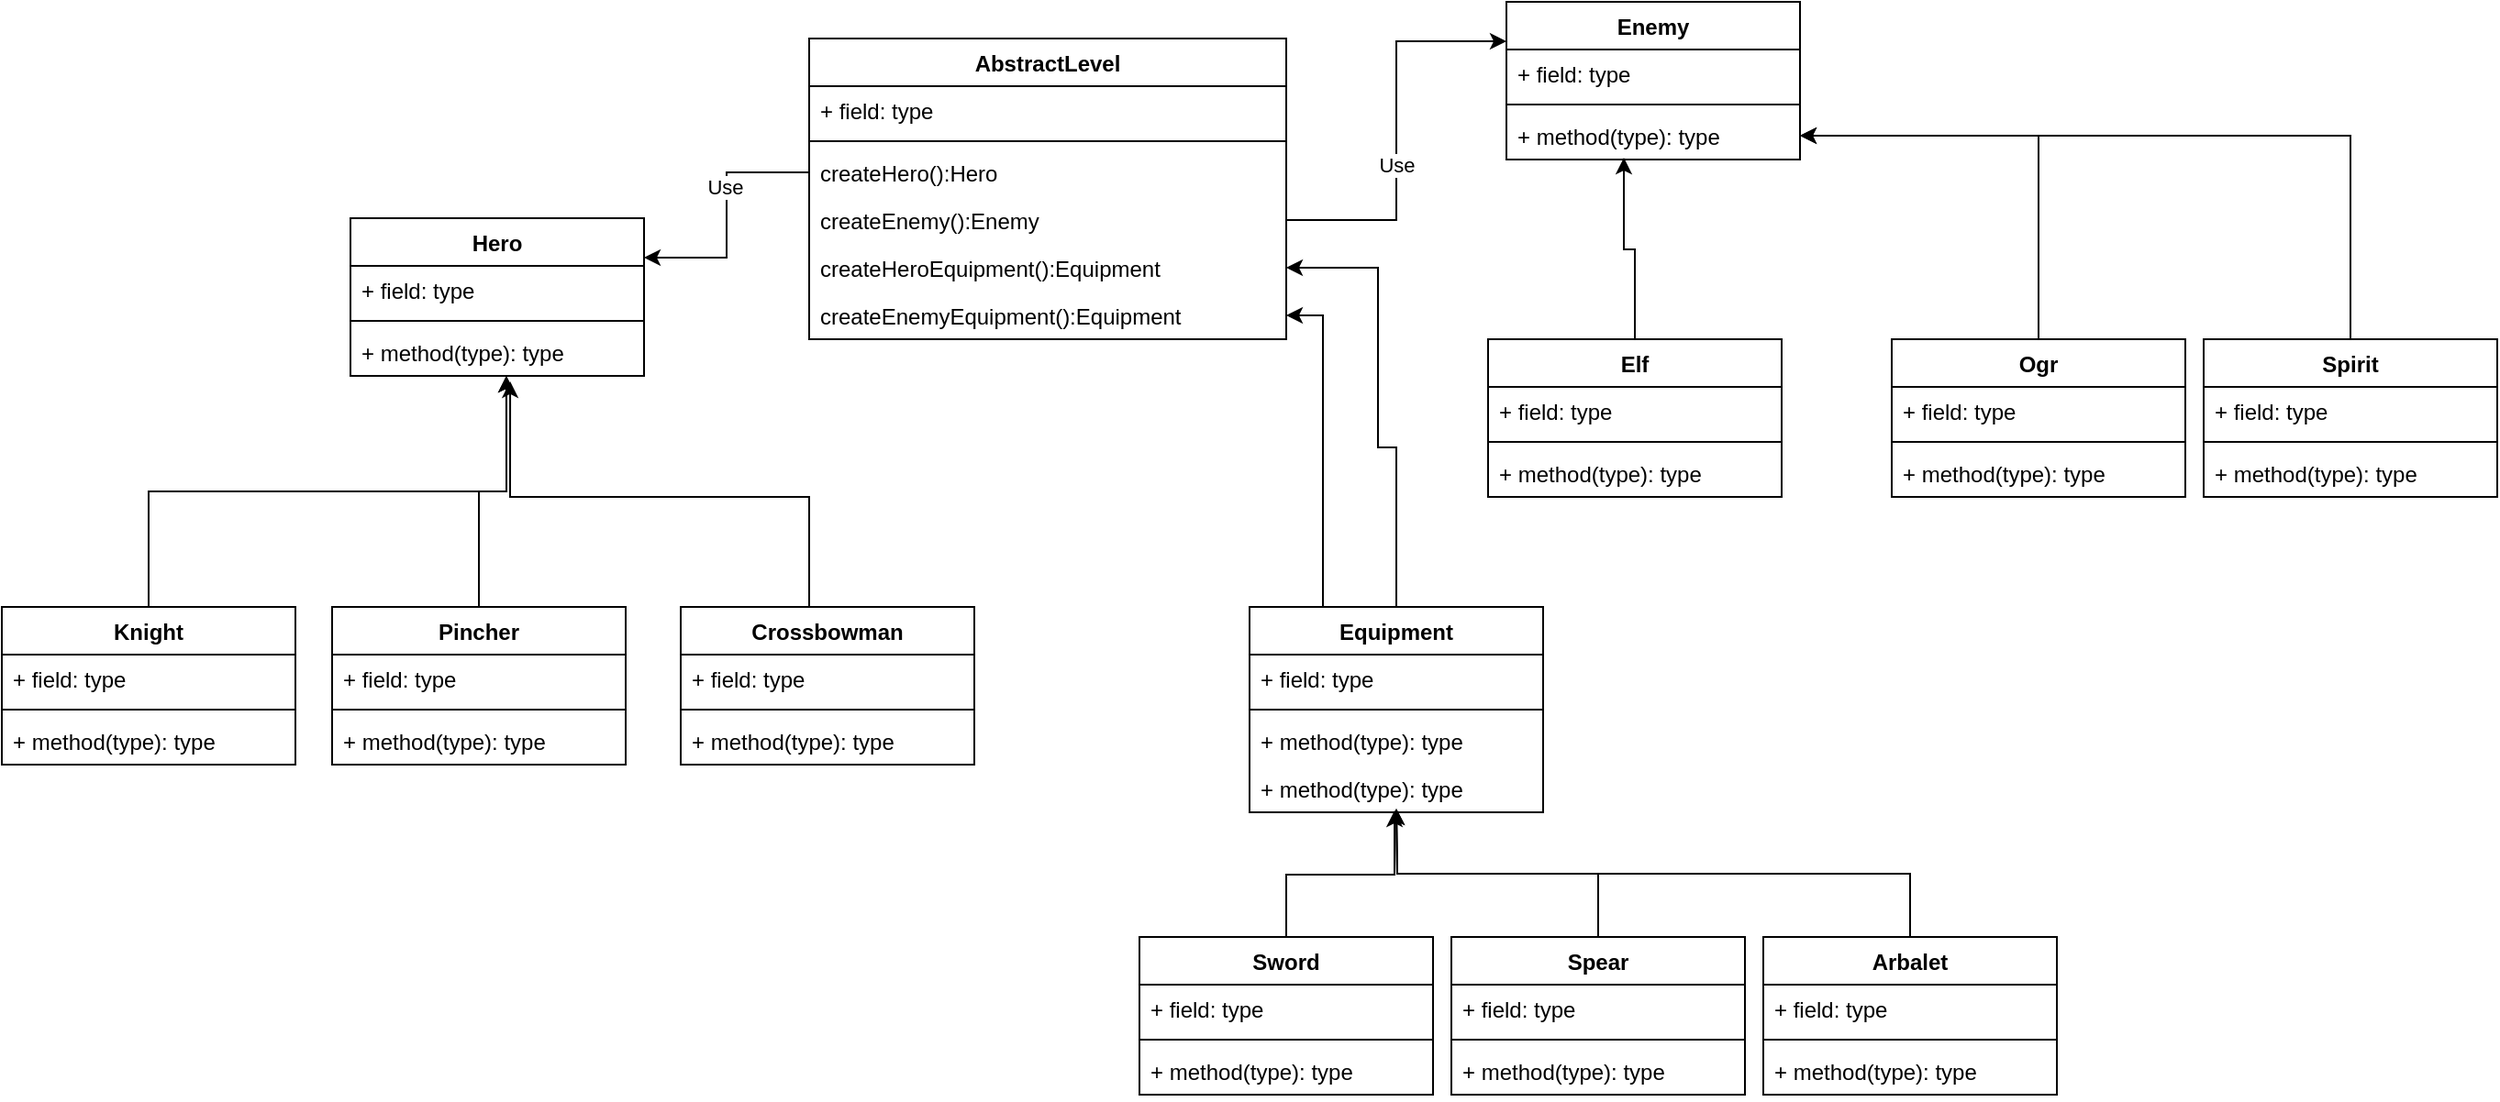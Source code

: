 <mxfile version="20.8.10" type="device"><diagram name="Страница 1" id="veFcCbqgvH6enh7yUtm1"><mxGraphModel dx="2501" dy="844" grid="1" gridSize="10" guides="1" tooltips="1" connect="1" arrows="1" fold="1" page="1" pageScale="1" pageWidth="827" pageHeight="1169" math="0" shadow="0"><root><mxCell id="0"/><mxCell id="1" parent="0"/><mxCell id="Td1UQNcLYzztGhG6Ax0s-2" value="Hero" style="swimlane;fontStyle=1;align=center;verticalAlign=top;childLayout=stackLayout;horizontal=1;startSize=26;horizontalStack=0;resizeParent=1;resizeParentMax=0;resizeLast=0;collapsible=1;marginBottom=0;" parent="1" vertex="1"><mxGeometry x="-40" y="468" width="160" height="86" as="geometry"/></mxCell><mxCell id="Td1UQNcLYzztGhG6Ax0s-3" value="+ field: type" style="text;strokeColor=none;fillColor=none;align=left;verticalAlign=top;spacingLeft=4;spacingRight=4;overflow=hidden;rotatable=0;points=[[0,0.5],[1,0.5]];portConstraint=eastwest;" parent="Td1UQNcLYzztGhG6Ax0s-2" vertex="1"><mxGeometry y="26" width="160" height="26" as="geometry"/></mxCell><mxCell id="Td1UQNcLYzztGhG6Ax0s-4" value="" style="line;strokeWidth=1;fillColor=none;align=left;verticalAlign=middle;spacingTop=-1;spacingLeft=3;spacingRight=3;rotatable=0;labelPosition=right;points=[];portConstraint=eastwest;strokeColor=inherit;" parent="Td1UQNcLYzztGhG6Ax0s-2" vertex="1"><mxGeometry y="52" width="160" height="8" as="geometry"/></mxCell><mxCell id="Td1UQNcLYzztGhG6Ax0s-5" value="+ method(type): type" style="text;strokeColor=none;fillColor=none;align=left;verticalAlign=top;spacingLeft=4;spacingRight=4;overflow=hidden;rotatable=0;points=[[0,0.5],[1,0.5]];portConstraint=eastwest;" parent="Td1UQNcLYzztGhG6Ax0s-2" vertex="1"><mxGeometry y="60" width="160" height="26" as="geometry"/></mxCell><mxCell id="Td1UQNcLYzztGhG6Ax0s-15" value="Enemy" style="swimlane;fontStyle=1;align=center;verticalAlign=top;childLayout=stackLayout;horizontal=1;startSize=26;horizontalStack=0;resizeParent=1;resizeParentMax=0;resizeLast=0;collapsible=1;marginBottom=0;" parent="1" vertex="1"><mxGeometry x="590" y="350" width="160" height="86" as="geometry"/></mxCell><mxCell id="Td1UQNcLYzztGhG6Ax0s-16" value="+ field: type" style="text;strokeColor=none;fillColor=none;align=left;verticalAlign=top;spacingLeft=4;spacingRight=4;overflow=hidden;rotatable=0;points=[[0,0.5],[1,0.5]];portConstraint=eastwest;" parent="Td1UQNcLYzztGhG6Ax0s-15" vertex="1"><mxGeometry y="26" width="160" height="26" as="geometry"/></mxCell><mxCell id="Td1UQNcLYzztGhG6Ax0s-17" value="" style="line;strokeWidth=1;fillColor=none;align=left;verticalAlign=middle;spacingTop=-1;spacingLeft=3;spacingRight=3;rotatable=0;labelPosition=right;points=[];portConstraint=eastwest;strokeColor=inherit;" parent="Td1UQNcLYzztGhG6Ax0s-15" vertex="1"><mxGeometry y="52" width="160" height="8" as="geometry"/></mxCell><mxCell id="Td1UQNcLYzztGhG6Ax0s-18" value="+ method(type): type" style="text;strokeColor=none;fillColor=none;align=left;verticalAlign=top;spacingLeft=4;spacingRight=4;overflow=hidden;rotatable=0;points=[[0,0.5],[1,0.5]];portConstraint=eastwest;" parent="Td1UQNcLYzztGhG6Ax0s-15" vertex="1"><mxGeometry y="60" width="160" height="26" as="geometry"/></mxCell><mxCell id="Td1UQNcLYzztGhG6Ax0s-53" style="edgeStyle=orthogonalEdgeStyle;rounded=0;orthogonalLoop=1;jettySize=auto;html=1;exitX=0.5;exitY=0;exitDx=0;exitDy=0;entryX=1;entryY=0.5;entryDx=0;entryDy=0;" parent="1" source="Td1UQNcLYzztGhG6Ax0s-19" target="Td1UQNcLYzztGhG6Ax0s-46" edge="1"><mxGeometry relative="1" as="geometry"><Array as="points"><mxPoint x="520" y="593"/></Array></mxGeometry></mxCell><mxCell id="Td1UQNcLYzztGhG6Ax0s-64" style="edgeStyle=orthogonalEdgeStyle;rounded=0;orthogonalLoop=1;jettySize=auto;html=1;exitX=0.25;exitY=0;exitDx=0;exitDy=0;entryX=1;entryY=0.5;entryDx=0;entryDy=0;" parent="1" source="Td1UQNcLYzztGhG6Ax0s-19" target="Td1UQNcLYzztGhG6Ax0s-47" edge="1"><mxGeometry relative="1" as="geometry"/></mxCell><mxCell id="Td1UQNcLYzztGhG6Ax0s-19" value="Equipment" style="swimlane;fontStyle=1;align=center;verticalAlign=top;childLayout=stackLayout;horizontal=1;startSize=26;horizontalStack=0;resizeParent=1;resizeParentMax=0;resizeLast=0;collapsible=1;marginBottom=0;" parent="1" vertex="1"><mxGeometry x="450" y="680" width="160" height="112" as="geometry"/></mxCell><mxCell id="Td1UQNcLYzztGhG6Ax0s-20" value="+ field: type" style="text;strokeColor=none;fillColor=none;align=left;verticalAlign=top;spacingLeft=4;spacingRight=4;overflow=hidden;rotatable=0;points=[[0,0.5],[1,0.5]];portConstraint=eastwest;" parent="Td1UQNcLYzztGhG6Ax0s-19" vertex="1"><mxGeometry y="26" width="160" height="26" as="geometry"/></mxCell><mxCell id="Td1UQNcLYzztGhG6Ax0s-21" value="" style="line;strokeWidth=1;fillColor=none;align=left;verticalAlign=middle;spacingTop=-1;spacingLeft=3;spacingRight=3;rotatable=0;labelPosition=right;points=[];portConstraint=eastwest;strokeColor=inherit;" parent="Td1UQNcLYzztGhG6Ax0s-19" vertex="1"><mxGeometry y="52" width="160" height="8" as="geometry"/></mxCell><mxCell id="Td1UQNcLYzztGhG6Ax0s-22" value="+ method(type): type" style="text;strokeColor=none;fillColor=none;align=left;verticalAlign=top;spacingLeft=4;spacingRight=4;overflow=hidden;rotatable=0;points=[[0,0.5],[1,0.5]];portConstraint=eastwest;" parent="Td1UQNcLYzztGhG6Ax0s-19" vertex="1"><mxGeometry y="60" width="160" height="26" as="geometry"/></mxCell><mxCell id="Td1UQNcLYzztGhG6Ax0s-62" value="+ method(type): type" style="text;strokeColor=none;fillColor=none;align=left;verticalAlign=top;spacingLeft=4;spacingRight=4;overflow=hidden;rotatable=0;points=[[0,0.5],[1,0.5]];portConstraint=eastwest;" parent="Td1UQNcLYzztGhG6Ax0s-19" vertex="1"><mxGeometry y="86" width="160" height="26" as="geometry"/></mxCell><mxCell id="Td1UQNcLYzztGhG6Ax0s-41" value="AbstractLevel" style="swimlane;fontStyle=1;align=center;verticalAlign=top;childLayout=stackLayout;horizontal=1;startSize=26;horizontalStack=0;resizeParent=1;resizeParentMax=0;resizeLast=0;collapsible=1;marginBottom=0;" parent="1" vertex="1"><mxGeometry x="210" y="370" width="260" height="164" as="geometry"/></mxCell><mxCell id="Td1UQNcLYzztGhG6Ax0s-42" value="+ field: type" style="text;strokeColor=none;fillColor=none;align=left;verticalAlign=top;spacingLeft=4;spacingRight=4;overflow=hidden;rotatable=0;points=[[0,0.5],[1,0.5]];portConstraint=eastwest;" parent="Td1UQNcLYzztGhG6Ax0s-41" vertex="1"><mxGeometry y="26" width="260" height="26" as="geometry"/></mxCell><mxCell id="Td1UQNcLYzztGhG6Ax0s-43" value="" style="line;strokeWidth=1;fillColor=none;align=left;verticalAlign=middle;spacingTop=-1;spacingLeft=3;spacingRight=3;rotatable=0;labelPosition=right;points=[];portConstraint=eastwest;strokeColor=inherit;" parent="Td1UQNcLYzztGhG6Ax0s-41" vertex="1"><mxGeometry y="52" width="260" height="8" as="geometry"/></mxCell><mxCell id="Td1UQNcLYzztGhG6Ax0s-44" value="createHero():Hero" style="text;strokeColor=none;fillColor=none;align=left;verticalAlign=top;spacingLeft=4;spacingRight=4;overflow=hidden;rotatable=0;points=[[0,0.5],[1,0.5]];portConstraint=eastwest;" parent="Td1UQNcLYzztGhG6Ax0s-41" vertex="1"><mxGeometry y="60" width="260" height="26" as="geometry"/></mxCell><mxCell id="Td1UQNcLYzztGhG6Ax0s-45" value="createEnemy():Enemy" style="text;strokeColor=none;fillColor=none;align=left;verticalAlign=top;spacingLeft=4;spacingRight=4;overflow=hidden;rotatable=0;points=[[0,0.5],[1,0.5]];portConstraint=eastwest;" parent="Td1UQNcLYzztGhG6Ax0s-41" vertex="1"><mxGeometry y="86" width="260" height="26" as="geometry"/></mxCell><mxCell id="Td1UQNcLYzztGhG6Ax0s-46" value="createHeroEquipment():Equipment" style="text;strokeColor=none;fillColor=none;align=left;verticalAlign=top;spacingLeft=4;spacingRight=4;overflow=hidden;rotatable=0;points=[[0,0.5],[1,0.5]];portConstraint=eastwest;" parent="Td1UQNcLYzztGhG6Ax0s-41" vertex="1"><mxGeometry y="112" width="260" height="26" as="geometry"/></mxCell><mxCell id="Td1UQNcLYzztGhG6Ax0s-47" value="createEnemyEquipment():Equipment" style="text;strokeColor=none;fillColor=none;align=left;verticalAlign=top;spacingLeft=4;spacingRight=4;overflow=hidden;rotatable=0;points=[[0,0.5],[1,0.5]];portConstraint=eastwest;" parent="Td1UQNcLYzztGhG6Ax0s-41" vertex="1"><mxGeometry y="138" width="260" height="26" as="geometry"/></mxCell><mxCell id="Td1UQNcLYzztGhG6Ax0s-54" style="edgeStyle=orthogonalEdgeStyle;rounded=0;orthogonalLoop=1;jettySize=auto;html=1;exitX=0;exitY=0.5;exitDx=0;exitDy=0;entryX=1;entryY=0.25;entryDx=0;entryDy=0;" parent="1" source="Td1UQNcLYzztGhG6Ax0s-44" target="Td1UQNcLYzztGhG6Ax0s-2" edge="1"><mxGeometry relative="1" as="geometry"/></mxCell><mxCell id="Td1UQNcLYzztGhG6Ax0s-55" value="Use" style="edgeLabel;html=1;align=center;verticalAlign=middle;resizable=0;points=[];" parent="Td1UQNcLYzztGhG6Ax0s-54" vertex="1" connectable="0"><mxGeometry x="-0.231" y="-1" relative="1" as="geometry"><mxPoint as="offset"/></mxGeometry></mxCell><mxCell id="Td1UQNcLYzztGhG6Ax0s-56" style="edgeStyle=orthogonalEdgeStyle;rounded=0;orthogonalLoop=1;jettySize=auto;html=1;exitX=1;exitY=0.5;exitDx=0;exitDy=0;entryX=0;entryY=0.25;entryDx=0;entryDy=0;" parent="1" source="Td1UQNcLYzztGhG6Ax0s-45" target="Td1UQNcLYzztGhG6Ax0s-15" edge="1"><mxGeometry relative="1" as="geometry"/></mxCell><mxCell id="Td1UQNcLYzztGhG6Ax0s-57" value="Use" style="edgeLabel;html=1;align=center;verticalAlign=middle;resizable=0;points=[];" parent="Td1UQNcLYzztGhG6Ax0s-56" vertex="1" connectable="0"><mxGeometry x="-0.169" relative="1" as="geometry"><mxPoint as="offset"/></mxGeometry></mxCell><mxCell id="FiCslJUBk70ijdVlPrHh-14" style="edgeStyle=orthogonalEdgeStyle;rounded=0;orthogonalLoop=1;jettySize=auto;html=1;exitX=0.5;exitY=0;exitDx=0;exitDy=0;entryX=0.531;entryY=1;entryDx=0;entryDy=0;entryPerimeter=0;" parent="1" source="FiCslJUBk70ijdVlPrHh-2" target="Td1UQNcLYzztGhG6Ax0s-5" edge="1"><mxGeometry relative="1" as="geometry"/></mxCell><mxCell id="FiCslJUBk70ijdVlPrHh-2" value="Knight" style="swimlane;fontStyle=1;align=center;verticalAlign=top;childLayout=stackLayout;horizontal=1;startSize=26;horizontalStack=0;resizeParent=1;resizeParentMax=0;resizeLast=0;collapsible=1;marginBottom=0;" parent="1" vertex="1"><mxGeometry x="-230" y="680" width="160" height="86" as="geometry"/></mxCell><mxCell id="FiCslJUBk70ijdVlPrHh-3" value="+ field: type" style="text;strokeColor=none;fillColor=none;align=left;verticalAlign=top;spacingLeft=4;spacingRight=4;overflow=hidden;rotatable=0;points=[[0,0.5],[1,0.5]];portConstraint=eastwest;" parent="FiCslJUBk70ijdVlPrHh-2" vertex="1"><mxGeometry y="26" width="160" height="26" as="geometry"/></mxCell><mxCell id="FiCslJUBk70ijdVlPrHh-4" value="" style="line;strokeWidth=1;fillColor=none;align=left;verticalAlign=middle;spacingTop=-1;spacingLeft=3;spacingRight=3;rotatable=0;labelPosition=right;points=[];portConstraint=eastwest;strokeColor=inherit;" parent="FiCslJUBk70ijdVlPrHh-2" vertex="1"><mxGeometry y="52" width="160" height="8" as="geometry"/></mxCell><mxCell id="FiCslJUBk70ijdVlPrHh-5" value="+ method(type): type" style="text;strokeColor=none;fillColor=none;align=left;verticalAlign=top;spacingLeft=4;spacingRight=4;overflow=hidden;rotatable=0;points=[[0,0.5],[1,0.5]];portConstraint=eastwest;" parent="FiCslJUBk70ijdVlPrHh-2" vertex="1"><mxGeometry y="60" width="160" height="26" as="geometry"/></mxCell><mxCell id="FiCslJUBk70ijdVlPrHh-16" style="edgeStyle=orthogonalEdgeStyle;rounded=0;orthogonalLoop=1;jettySize=auto;html=1;exitX=0.5;exitY=0;exitDx=0;exitDy=0;entryX=0.544;entryY=1.115;entryDx=0;entryDy=0;entryPerimeter=0;" parent="1" source="FiCslJUBk70ijdVlPrHh-6" target="Td1UQNcLYzztGhG6Ax0s-5" edge="1"><mxGeometry relative="1" as="geometry"><mxPoint x="40" y="550" as="targetPoint"/><Array as="points"><mxPoint x="210" y="680"/><mxPoint x="210" y="620"/><mxPoint x="47" y="620"/></Array></mxGeometry></mxCell><mxCell id="FiCslJUBk70ijdVlPrHh-6" value="Crossbowman" style="swimlane;fontStyle=1;align=center;verticalAlign=top;childLayout=stackLayout;horizontal=1;startSize=26;horizontalStack=0;resizeParent=1;resizeParentMax=0;resizeLast=0;collapsible=1;marginBottom=0;" parent="1" vertex="1"><mxGeometry x="140" y="680" width="160" height="86" as="geometry"/></mxCell><mxCell id="FiCslJUBk70ijdVlPrHh-7" value="+ field: type" style="text;strokeColor=none;fillColor=none;align=left;verticalAlign=top;spacingLeft=4;spacingRight=4;overflow=hidden;rotatable=0;points=[[0,0.5],[1,0.5]];portConstraint=eastwest;" parent="FiCslJUBk70ijdVlPrHh-6" vertex="1"><mxGeometry y="26" width="160" height="26" as="geometry"/></mxCell><mxCell id="FiCslJUBk70ijdVlPrHh-8" value="" style="line;strokeWidth=1;fillColor=none;align=left;verticalAlign=middle;spacingTop=-1;spacingLeft=3;spacingRight=3;rotatable=0;labelPosition=right;points=[];portConstraint=eastwest;strokeColor=inherit;" parent="FiCslJUBk70ijdVlPrHh-6" vertex="1"><mxGeometry y="52" width="160" height="8" as="geometry"/></mxCell><mxCell id="FiCslJUBk70ijdVlPrHh-9" value="+ method(type): type" style="text;strokeColor=none;fillColor=none;align=left;verticalAlign=top;spacingLeft=4;spacingRight=4;overflow=hidden;rotatable=0;points=[[0,0.5],[1,0.5]];portConstraint=eastwest;" parent="FiCslJUBk70ijdVlPrHh-6" vertex="1"><mxGeometry y="60" width="160" height="26" as="geometry"/></mxCell><mxCell id="FiCslJUBk70ijdVlPrHh-15" style="edgeStyle=orthogonalEdgeStyle;rounded=0;orthogonalLoop=1;jettySize=auto;html=1;entryX=0.531;entryY=1;entryDx=0;entryDy=0;entryPerimeter=0;" parent="1" source="FiCslJUBk70ijdVlPrHh-10" target="Td1UQNcLYzztGhG6Ax0s-5" edge="1"><mxGeometry relative="1" as="geometry"/></mxCell><mxCell id="FiCslJUBk70ijdVlPrHh-10" value="Pincher" style="swimlane;fontStyle=1;align=center;verticalAlign=top;childLayout=stackLayout;horizontal=1;startSize=26;horizontalStack=0;resizeParent=1;resizeParentMax=0;resizeLast=0;collapsible=1;marginBottom=0;" parent="1" vertex="1"><mxGeometry x="-50" y="680" width="160" height="86" as="geometry"/></mxCell><mxCell id="FiCslJUBk70ijdVlPrHh-11" value="+ field: type" style="text;strokeColor=none;fillColor=none;align=left;verticalAlign=top;spacingLeft=4;spacingRight=4;overflow=hidden;rotatable=0;points=[[0,0.5],[1,0.5]];portConstraint=eastwest;" parent="FiCslJUBk70ijdVlPrHh-10" vertex="1"><mxGeometry y="26" width="160" height="26" as="geometry"/></mxCell><mxCell id="FiCslJUBk70ijdVlPrHh-12" value="" style="line;strokeWidth=1;fillColor=none;align=left;verticalAlign=middle;spacingTop=-1;spacingLeft=3;spacingRight=3;rotatable=0;labelPosition=right;points=[];portConstraint=eastwest;strokeColor=inherit;" parent="FiCslJUBk70ijdVlPrHh-10" vertex="1"><mxGeometry y="52" width="160" height="8" as="geometry"/></mxCell><mxCell id="FiCslJUBk70ijdVlPrHh-13" value="+ method(type): type" style="text;strokeColor=none;fillColor=none;align=left;verticalAlign=top;spacingLeft=4;spacingRight=4;overflow=hidden;rotatable=0;points=[[0,0.5],[1,0.5]];portConstraint=eastwest;" parent="FiCslJUBk70ijdVlPrHh-10" vertex="1"><mxGeometry y="60" width="160" height="26" as="geometry"/></mxCell><mxCell id="FiCslJUBk70ijdVlPrHh-29" style="edgeStyle=orthogonalEdgeStyle;rounded=0;orthogonalLoop=1;jettySize=auto;html=1;exitX=0.5;exitY=0;exitDx=0;exitDy=0;entryX=0.4;entryY=0.962;entryDx=0;entryDy=0;entryPerimeter=0;" parent="1" source="FiCslJUBk70ijdVlPrHh-17" target="Td1UQNcLYzztGhG6Ax0s-18" edge="1"><mxGeometry relative="1" as="geometry"/></mxCell><mxCell id="FiCslJUBk70ijdVlPrHh-17" value="Elf" style="swimlane;fontStyle=1;align=center;verticalAlign=top;childLayout=stackLayout;horizontal=1;startSize=26;horizontalStack=0;resizeParent=1;resizeParentMax=0;resizeLast=0;collapsible=1;marginBottom=0;" parent="1" vertex="1"><mxGeometry x="580" y="534" width="160" height="86" as="geometry"/></mxCell><mxCell id="FiCslJUBk70ijdVlPrHh-18" value="+ field: type" style="text;strokeColor=none;fillColor=none;align=left;verticalAlign=top;spacingLeft=4;spacingRight=4;overflow=hidden;rotatable=0;points=[[0,0.5],[1,0.5]];portConstraint=eastwest;" parent="FiCslJUBk70ijdVlPrHh-17" vertex="1"><mxGeometry y="26" width="160" height="26" as="geometry"/></mxCell><mxCell id="FiCslJUBk70ijdVlPrHh-19" value="" style="line;strokeWidth=1;fillColor=none;align=left;verticalAlign=middle;spacingTop=-1;spacingLeft=3;spacingRight=3;rotatable=0;labelPosition=right;points=[];portConstraint=eastwest;strokeColor=inherit;" parent="FiCslJUBk70ijdVlPrHh-17" vertex="1"><mxGeometry y="52" width="160" height="8" as="geometry"/></mxCell><mxCell id="FiCslJUBk70ijdVlPrHh-20" value="+ method(type): type" style="text;strokeColor=none;fillColor=none;align=left;verticalAlign=top;spacingLeft=4;spacingRight=4;overflow=hidden;rotatable=0;points=[[0,0.5],[1,0.5]];portConstraint=eastwest;" parent="FiCslJUBk70ijdVlPrHh-17" vertex="1"><mxGeometry y="60" width="160" height="26" as="geometry"/></mxCell><mxCell id="FiCslJUBk70ijdVlPrHh-30" style="edgeStyle=orthogonalEdgeStyle;rounded=0;orthogonalLoop=1;jettySize=auto;html=1;exitX=0.5;exitY=0;exitDx=0;exitDy=0;entryX=1;entryY=0.5;entryDx=0;entryDy=0;" parent="1" source="FiCslJUBk70ijdVlPrHh-21" target="Td1UQNcLYzztGhG6Ax0s-18" edge="1"><mxGeometry relative="1" as="geometry"/></mxCell><mxCell id="FiCslJUBk70ijdVlPrHh-21" value="Ogr" style="swimlane;fontStyle=1;align=center;verticalAlign=top;childLayout=stackLayout;horizontal=1;startSize=26;horizontalStack=0;resizeParent=1;resizeParentMax=0;resizeLast=0;collapsible=1;marginBottom=0;" parent="1" vertex="1"><mxGeometry x="800" y="534" width="160" height="86" as="geometry"/></mxCell><mxCell id="FiCslJUBk70ijdVlPrHh-22" value="+ field: type" style="text;strokeColor=none;fillColor=none;align=left;verticalAlign=top;spacingLeft=4;spacingRight=4;overflow=hidden;rotatable=0;points=[[0,0.5],[1,0.5]];portConstraint=eastwest;" parent="FiCslJUBk70ijdVlPrHh-21" vertex="1"><mxGeometry y="26" width="160" height="26" as="geometry"/></mxCell><mxCell id="FiCslJUBk70ijdVlPrHh-23" value="" style="line;strokeWidth=1;fillColor=none;align=left;verticalAlign=middle;spacingTop=-1;spacingLeft=3;spacingRight=3;rotatable=0;labelPosition=right;points=[];portConstraint=eastwest;strokeColor=inherit;" parent="FiCslJUBk70ijdVlPrHh-21" vertex="1"><mxGeometry y="52" width="160" height="8" as="geometry"/></mxCell><mxCell id="FiCslJUBk70ijdVlPrHh-24" value="+ method(type): type" style="text;strokeColor=none;fillColor=none;align=left;verticalAlign=top;spacingLeft=4;spacingRight=4;overflow=hidden;rotatable=0;points=[[0,0.5],[1,0.5]];portConstraint=eastwest;" parent="FiCslJUBk70ijdVlPrHh-21" vertex="1"><mxGeometry y="60" width="160" height="26" as="geometry"/></mxCell><mxCell id="FiCslJUBk70ijdVlPrHh-31" style="edgeStyle=orthogonalEdgeStyle;rounded=0;orthogonalLoop=1;jettySize=auto;html=1;exitX=0.5;exitY=0;exitDx=0;exitDy=0;entryX=1;entryY=0.5;entryDx=0;entryDy=0;" parent="1" source="FiCslJUBk70ijdVlPrHh-25" target="Td1UQNcLYzztGhG6Ax0s-18" edge="1"><mxGeometry relative="1" as="geometry"><mxPoint x="750" y="450" as="targetPoint"/><Array as="points"><mxPoint x="1050" y="423"/></Array></mxGeometry></mxCell><mxCell id="FiCslJUBk70ijdVlPrHh-25" value="Spirit" style="swimlane;fontStyle=1;align=center;verticalAlign=top;childLayout=stackLayout;horizontal=1;startSize=26;horizontalStack=0;resizeParent=1;resizeParentMax=0;resizeLast=0;collapsible=1;marginBottom=0;" parent="1" vertex="1"><mxGeometry x="970" y="534" width="160" height="86" as="geometry"/></mxCell><mxCell id="FiCslJUBk70ijdVlPrHh-26" value="+ field: type" style="text;strokeColor=none;fillColor=none;align=left;verticalAlign=top;spacingLeft=4;spacingRight=4;overflow=hidden;rotatable=0;points=[[0,0.5],[1,0.5]];portConstraint=eastwest;" parent="FiCslJUBk70ijdVlPrHh-25" vertex="1"><mxGeometry y="26" width="160" height="26" as="geometry"/></mxCell><mxCell id="FiCslJUBk70ijdVlPrHh-27" value="" style="line;strokeWidth=1;fillColor=none;align=left;verticalAlign=middle;spacingTop=-1;spacingLeft=3;spacingRight=3;rotatable=0;labelPosition=right;points=[];portConstraint=eastwest;strokeColor=inherit;" parent="FiCslJUBk70ijdVlPrHh-25" vertex="1"><mxGeometry y="52" width="160" height="8" as="geometry"/></mxCell><mxCell id="FiCslJUBk70ijdVlPrHh-28" value="+ method(type): type" style="text;strokeColor=none;fillColor=none;align=left;verticalAlign=top;spacingLeft=4;spacingRight=4;overflow=hidden;rotatable=0;points=[[0,0.5],[1,0.5]];portConstraint=eastwest;" parent="FiCslJUBk70ijdVlPrHh-25" vertex="1"><mxGeometry y="60" width="160" height="26" as="geometry"/></mxCell><mxCell id="FiCslJUBk70ijdVlPrHh-44" style="edgeStyle=orthogonalEdgeStyle;rounded=0;orthogonalLoop=1;jettySize=auto;html=1;exitX=0.5;exitY=0;exitDx=0;exitDy=0;entryX=0.494;entryY=0.962;entryDx=0;entryDy=0;entryPerimeter=0;" parent="1" source="FiCslJUBk70ijdVlPrHh-32" target="Td1UQNcLYzztGhG6Ax0s-62" edge="1"><mxGeometry relative="1" as="geometry"/></mxCell><mxCell id="FiCslJUBk70ijdVlPrHh-32" value="Sword" style="swimlane;fontStyle=1;align=center;verticalAlign=top;childLayout=stackLayout;horizontal=1;startSize=26;horizontalStack=0;resizeParent=1;resizeParentMax=0;resizeLast=0;collapsible=1;marginBottom=0;" parent="1" vertex="1"><mxGeometry x="390" y="860" width="160" height="86" as="geometry"/></mxCell><mxCell id="FiCslJUBk70ijdVlPrHh-33" value="+ field: type" style="text;strokeColor=none;fillColor=none;align=left;verticalAlign=top;spacingLeft=4;spacingRight=4;overflow=hidden;rotatable=0;points=[[0,0.5],[1,0.5]];portConstraint=eastwest;" parent="FiCslJUBk70ijdVlPrHh-32" vertex="1"><mxGeometry y="26" width="160" height="26" as="geometry"/></mxCell><mxCell id="FiCslJUBk70ijdVlPrHh-34" value="" style="line;strokeWidth=1;fillColor=none;align=left;verticalAlign=middle;spacingTop=-1;spacingLeft=3;spacingRight=3;rotatable=0;labelPosition=right;points=[];portConstraint=eastwest;strokeColor=inherit;" parent="FiCslJUBk70ijdVlPrHh-32" vertex="1"><mxGeometry y="52" width="160" height="8" as="geometry"/></mxCell><mxCell id="FiCslJUBk70ijdVlPrHh-35" value="+ method(type): type" style="text;strokeColor=none;fillColor=none;align=left;verticalAlign=top;spacingLeft=4;spacingRight=4;overflow=hidden;rotatable=0;points=[[0,0.5],[1,0.5]];portConstraint=eastwest;" parent="FiCslJUBk70ijdVlPrHh-32" vertex="1"><mxGeometry y="60" width="160" height="26" as="geometry"/></mxCell><mxCell id="FiCslJUBk70ijdVlPrHh-45" style="edgeStyle=orthogonalEdgeStyle;rounded=0;orthogonalLoop=1;jettySize=auto;html=1;exitX=0.5;exitY=0;exitDx=0;exitDy=0;" parent="1" source="FiCslJUBk70ijdVlPrHh-36" edge="1"><mxGeometry relative="1" as="geometry"><mxPoint x="530" y="790" as="targetPoint"/></mxGeometry></mxCell><mxCell id="FiCslJUBk70ijdVlPrHh-36" value="Spear" style="swimlane;fontStyle=1;align=center;verticalAlign=top;childLayout=stackLayout;horizontal=1;startSize=26;horizontalStack=0;resizeParent=1;resizeParentMax=0;resizeLast=0;collapsible=1;marginBottom=0;" parent="1" vertex="1"><mxGeometry x="560" y="860" width="160" height="86" as="geometry"/></mxCell><mxCell id="FiCslJUBk70ijdVlPrHh-37" value="+ field: type" style="text;strokeColor=none;fillColor=none;align=left;verticalAlign=top;spacingLeft=4;spacingRight=4;overflow=hidden;rotatable=0;points=[[0,0.5],[1,0.5]];portConstraint=eastwest;" parent="FiCslJUBk70ijdVlPrHh-36" vertex="1"><mxGeometry y="26" width="160" height="26" as="geometry"/></mxCell><mxCell id="FiCslJUBk70ijdVlPrHh-38" value="" style="line;strokeWidth=1;fillColor=none;align=left;verticalAlign=middle;spacingTop=-1;spacingLeft=3;spacingRight=3;rotatable=0;labelPosition=right;points=[];portConstraint=eastwest;strokeColor=inherit;" parent="FiCslJUBk70ijdVlPrHh-36" vertex="1"><mxGeometry y="52" width="160" height="8" as="geometry"/></mxCell><mxCell id="FiCslJUBk70ijdVlPrHh-39" value="+ method(type): type" style="text;strokeColor=none;fillColor=none;align=left;verticalAlign=top;spacingLeft=4;spacingRight=4;overflow=hidden;rotatable=0;points=[[0,0.5],[1,0.5]];portConstraint=eastwest;" parent="FiCslJUBk70ijdVlPrHh-36" vertex="1"><mxGeometry y="60" width="160" height="26" as="geometry"/></mxCell><mxCell id="FiCslJUBk70ijdVlPrHh-46" style="edgeStyle=orthogonalEdgeStyle;rounded=0;orthogonalLoop=1;jettySize=auto;html=1;exitX=0.5;exitY=0;exitDx=0;exitDy=0;" parent="1" source="FiCslJUBk70ijdVlPrHh-40" edge="1"><mxGeometry relative="1" as="geometry"><mxPoint x="530" y="790" as="targetPoint"/></mxGeometry></mxCell><mxCell id="FiCslJUBk70ijdVlPrHh-40" value="Arbalet" style="swimlane;fontStyle=1;align=center;verticalAlign=top;childLayout=stackLayout;horizontal=1;startSize=26;horizontalStack=0;resizeParent=1;resizeParentMax=0;resizeLast=0;collapsible=1;marginBottom=0;" parent="1" vertex="1"><mxGeometry x="730" y="860" width="160" height="86" as="geometry"/></mxCell><mxCell id="FiCslJUBk70ijdVlPrHh-41" value="+ field: type" style="text;strokeColor=none;fillColor=none;align=left;verticalAlign=top;spacingLeft=4;spacingRight=4;overflow=hidden;rotatable=0;points=[[0,0.5],[1,0.5]];portConstraint=eastwest;" parent="FiCslJUBk70ijdVlPrHh-40" vertex="1"><mxGeometry y="26" width="160" height="26" as="geometry"/></mxCell><mxCell id="FiCslJUBk70ijdVlPrHh-42" value="" style="line;strokeWidth=1;fillColor=none;align=left;verticalAlign=middle;spacingTop=-1;spacingLeft=3;spacingRight=3;rotatable=0;labelPosition=right;points=[];portConstraint=eastwest;strokeColor=inherit;" parent="FiCslJUBk70ijdVlPrHh-40" vertex="1"><mxGeometry y="52" width="160" height="8" as="geometry"/></mxCell><mxCell id="FiCslJUBk70ijdVlPrHh-43" value="+ method(type): type" style="text;strokeColor=none;fillColor=none;align=left;verticalAlign=top;spacingLeft=4;spacingRight=4;overflow=hidden;rotatable=0;points=[[0,0.5],[1,0.5]];portConstraint=eastwest;" parent="FiCslJUBk70ijdVlPrHh-40" vertex="1"><mxGeometry y="60" width="160" height="26" as="geometry"/></mxCell></root></mxGraphModel></diagram></mxfile>